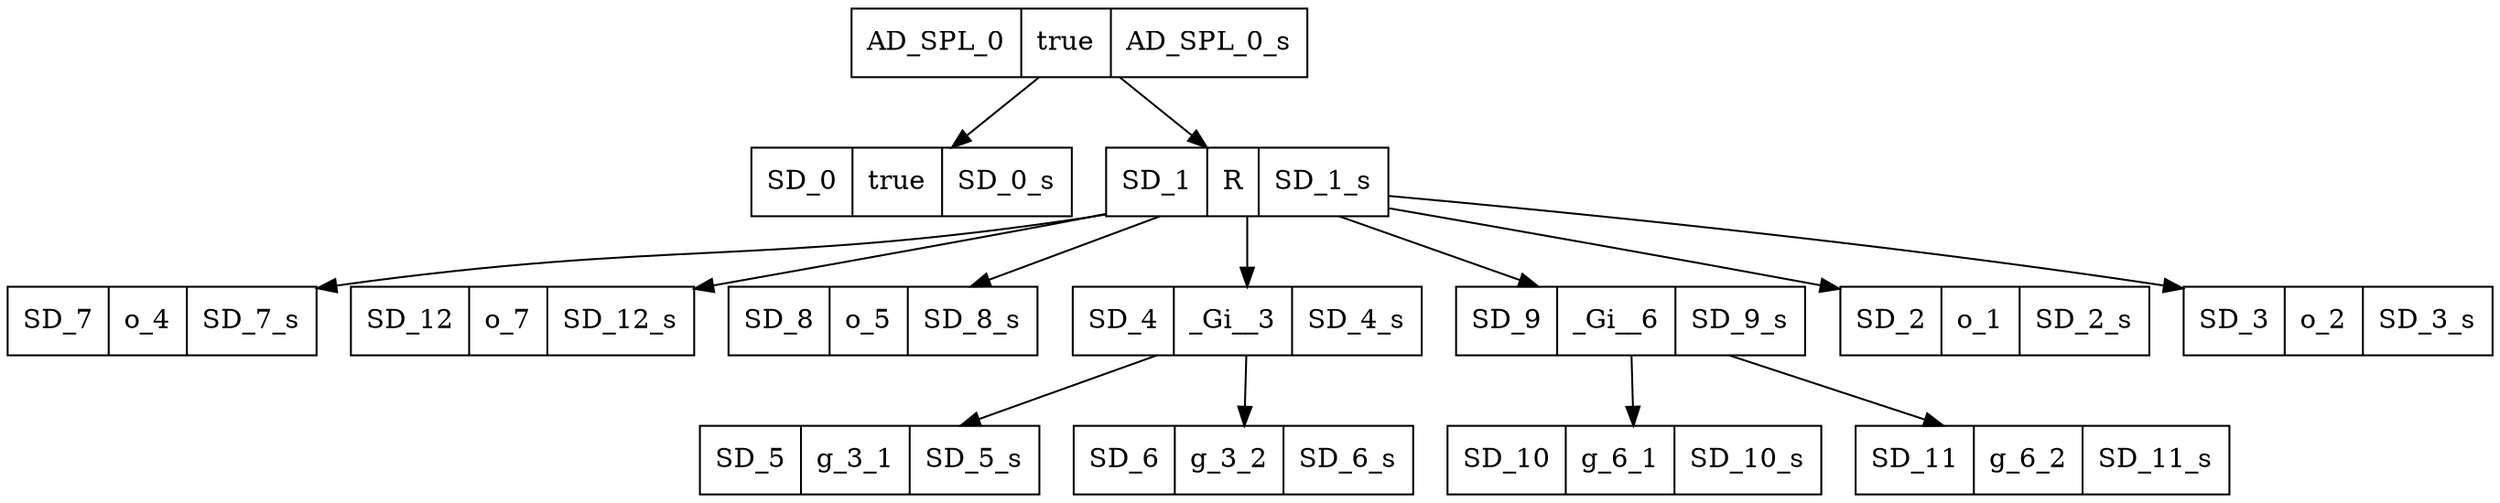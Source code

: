 digraph graphname {
AD_SPL_0[shape=record, label="{{AD_SPL_0|true|AD_SPL_0_s}}"];
SD_0[shape=record, label="{{SD_0|true|SD_0_s}}"];
SD_1[shape=record, label="{{SD_1|R|SD_1_s}}"];
SD_7[shape=record, label="{{SD_7|o_4|SD_7_s}}"];
SD_12[shape=record, label="{{SD_12|o_7|SD_12_s}}"];
SD_8[shape=record, label="{{SD_8|o_5|SD_8_s}}"];
SD_4[shape=record, label="{{SD_4|_Gi__3|SD_4_s}}"];
SD_5[shape=record, label="{{SD_5|g_3_1|SD_5_s}}"];
SD_6[shape=record, label="{{SD_6|g_3_2|SD_6_s}}"];
SD_9[shape=record, label="{{SD_9|_Gi__6|SD_9_s}}"];
SD_10[shape=record, label="{{SD_10|g_6_1|SD_10_s}}"];
SD_11[shape=record, label="{{SD_11|g_6_2|SD_11_s}}"];
SD_2[shape=record, label="{{SD_2|o_1|SD_2_s}}"];
SD_3[shape=record, label="{{SD_3|o_2|SD_3_s}}"];
AD_SPL_0 -> SD_0;
AD_SPL_0 -> SD_1;
SD_1 -> SD_7;
SD_1 -> SD_12;
SD_1 -> SD_8;
SD_1 -> SD_4;
SD_4 -> SD_5;
SD_4 -> SD_6;
SD_1 -> SD_9;
SD_9 -> SD_10;
SD_9 -> SD_11;
SD_1 -> SD_2;
SD_1 -> SD_3;
}